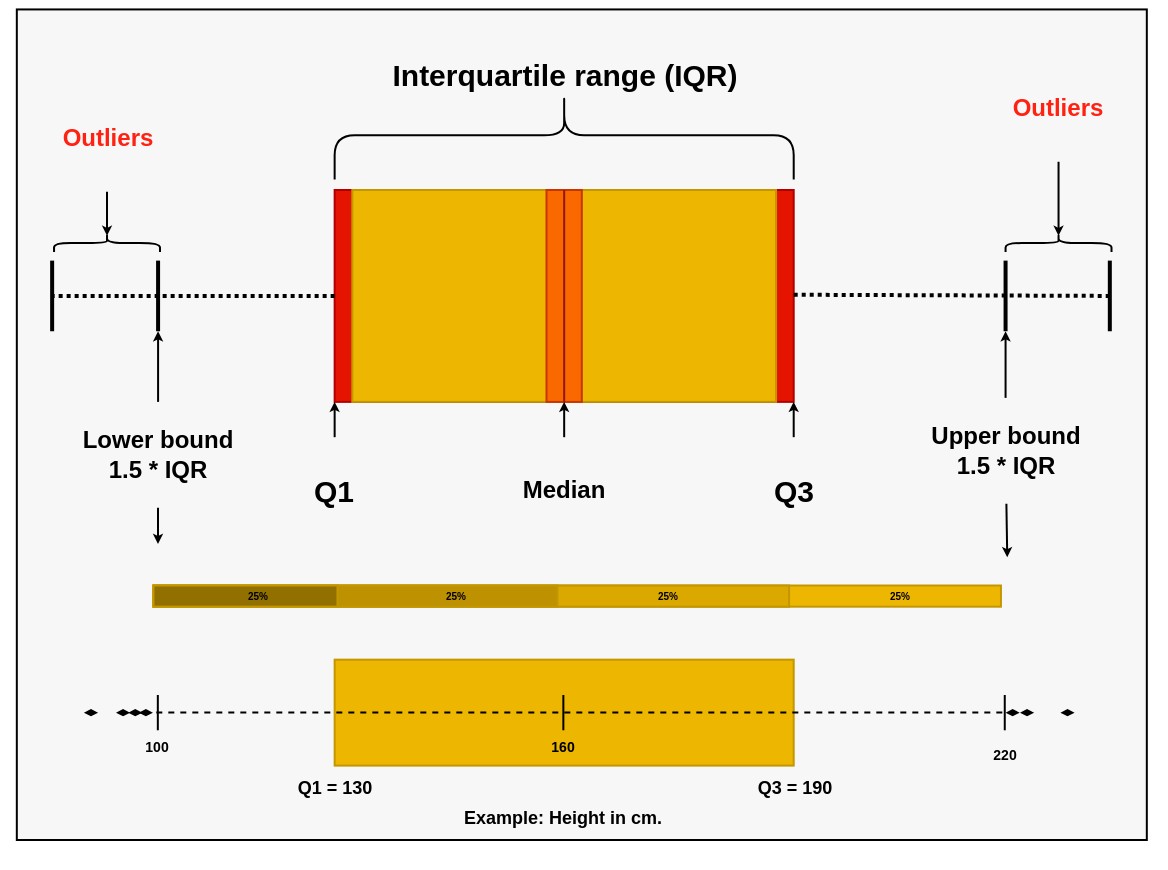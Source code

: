 <mxfile>
    <diagram id="5MKduyX5sb-j90DONGM3" name="Page-1">
        <mxGraphModel dx="479" dy="664" grid="1" gridSize="10" guides="1" tooltips="1" connect="1" arrows="1" fold="1" page="1" pageScale="1" pageWidth="850" pageHeight="1100" math="0" shadow="0">
            <root>
                <mxCell id="0"/>
                <mxCell id="1" parent="0"/>
                <mxCell id="3" value="" style="rounded=0;whiteSpace=wrap;html=1;fillColor=#F7F7F7;container=0;" parent="1" vertex="1">
                    <mxGeometry x="163.41" y="342.72" width="565" height="415.28" as="geometry"/>
                </mxCell>
                <mxCell id="4" value="" style="rounded=0;whiteSpace=wrap;html=1;fillColor=#e51400;fontColor=#ffffff;strokeColor=#B20000;container=0;" parent="1" vertex="1">
                    <mxGeometry x="322.32" y="433" width="229.53" height="105.938" as="geometry"/>
                </mxCell>
                <mxCell id="5" value="" style="rounded=0;whiteSpace=wrap;html=1;fillColor=#EDB600;fontColor=#ffffff;strokeColor=#C49700;container=0;" parent="1" vertex="1">
                    <mxGeometry x="331.148" y="433" width="211.874" height="105.938" as="geometry"/>
                </mxCell>
                <mxCell id="8" value="" style="endArrow=none;html=1;strokeColor=#000000;strokeWidth=2;entryX=0;entryY=0.5;entryDx=0;entryDy=0;startArrow=none;" parent="1" target="4" edge="1">
                    <mxGeometry width="50" height="50" relative="1" as="geometry">
                        <mxPoint x="322.32" y="485.969" as="sourcePoint"/>
                        <mxPoint x="322.32" y="503.625" as="targetPoint"/>
                    </mxGeometry>
                </mxCell>
                <mxCell id="9" value="" style="endArrow=none;html=1;strokeColor=#000000;strokeWidth=2;exitX=0.15;exitY=0.5;exitDx=0;exitDy=0;exitPerimeter=0;dashed=1;dashPattern=1 1;" parent="1" edge="1">
                    <mxGeometry width="50" height="50" relative="1" as="geometry">
                        <mxPoint x="551.85" y="485.368" as="sourcePoint"/>
                        <mxPoint x="710.756" y="485.969" as="targetPoint"/>
                    </mxGeometry>
                </mxCell>
                <mxCell id="12" value="" style="endArrow=none;html=1;strokeColor=#000000;strokeWidth=2;" parent="1" edge="1">
                    <mxGeometry width="50" height="50" relative="1" as="geometry">
                        <mxPoint x="657.787" y="468.312" as="sourcePoint"/>
                        <mxPoint x="657.787" y="503.625" as="targetPoint"/>
                    </mxGeometry>
                </mxCell>
                <mxCell id="13" value="" style="endArrow=none;html=1;strokeColor=#000000;strokeWidth=2;" parent="1" edge="1">
                    <mxGeometry width="50" height="50" relative="1" as="geometry">
                        <mxPoint x="234.039" y="468.312" as="sourcePoint"/>
                        <mxPoint x="234.039" y="503.625" as="targetPoint"/>
                    </mxGeometry>
                </mxCell>
                <mxCell id="18" value="" style="rounded=0;whiteSpace=wrap;html=1;fillColor=#fa6800;fontColor=#000000;strokeColor=#C73500;container=0;" parent="1" vertex="1">
                    <mxGeometry x="428.257" y="433" width="17.656" height="105.938" as="geometry"/>
                </mxCell>
                <mxCell id="19" value="" style="shape=curlyBracket;whiteSpace=wrap;html=1;rounded=1;labelPosition=left;verticalLabelPosition=middle;align=right;verticalAlign=middle;fontColor=#000000;fillColor=#000000;strokeColor=#000000;rotation=90;container=0;" parent="1" vertex="1">
                    <mxGeometry x="415.015" y="290.867" width="44.14" height="229.531" as="geometry"/>
                </mxCell>
                <mxCell id="20" value="&lt;font style=&quot;font-size: 15px;&quot;&gt;Interquartile range (IQR)&lt;/font&gt;" style="text;strokeColor=none;fillColor=none;html=1;fontSize=24;fontStyle=1;verticalAlign=middle;align=center;fontColor=#000000;container=0;" parent="1" vertex="1">
                    <mxGeometry x="348.804" y="338" width="176.562" height="70.625" as="geometry"/>
                </mxCell>
                <mxCell id="67" style="edgeStyle=none;html=1;entryX=0;entryY=1;entryDx=0;entryDy=0;strokeColor=#000000;strokeWidth=1;fontSize=7;fontColor=#000000;startSize=2;endSize=2;" parent="1" source="22" target="4" edge="1">
                    <mxGeometry relative="1" as="geometry"/>
                </mxCell>
                <mxCell id="22" value="&lt;font size=&quot;1&quot; color=&quot;#000000&quot;&gt;&lt;b style=&quot;font-size: 15px;&quot;&gt;Q1&lt;/b&gt;&lt;/font&gt;" style="text;html=1;strokeColor=none;fillColor=none;align=center;verticalAlign=middle;whiteSpace=wrap;rounded=0;container=0;" parent="1" vertex="1">
                    <mxGeometry x="269.352" y="556.594" width="105.937" height="52.969" as="geometry"/>
                </mxCell>
                <mxCell id="68" style="edgeStyle=none;html=1;entryX=1;entryY=1;entryDx=0;entryDy=0;strokeColor=#000000;strokeWidth=1;fontSize=7;fontColor=#000000;startSize=2;endSize=2;" parent="1" source="23" target="4" edge="1">
                    <mxGeometry relative="1" as="geometry"/>
                </mxCell>
                <mxCell id="23" value="&lt;font size=&quot;1&quot; color=&quot;#000000&quot;&gt;&lt;b style=&quot;font-size: 15px;&quot;&gt;Q3&lt;/b&gt;&lt;/font&gt;" style="text;html=1;strokeColor=none;fillColor=none;align=center;verticalAlign=middle;whiteSpace=wrap;rounded=0;container=0;" parent="1" vertex="1">
                    <mxGeometry x="498.882" y="556.594" width="105.937" height="52.969" as="geometry"/>
                </mxCell>
                <mxCell id="27" style="edgeStyle=none;html=1;strokeColor=#000000;strokeWidth=1;fontSize=10;fontColor=#000000;startSize=2;endSize=2;" parent="1" source="25" edge="1">
                    <mxGeometry relative="1" as="geometry">
                        <mxPoint x="234.039" y="503.625" as="targetPoint"/>
                    </mxGeometry>
                </mxCell>
                <mxCell id="102" style="edgeStyle=none;html=1;fontSize=12;strokeColor=#000000;endSize=2;" edge="1" parent="1" source="25">
                    <mxGeometry relative="1" as="geometry">
                        <mxPoint x="234" y="610" as="targetPoint"/>
                    </mxGeometry>
                </mxCell>
                <mxCell id="25" value="&lt;font style=&quot;font-size: 12px;&quot; color=&quot;#000000&quot;&gt;&lt;b style=&quot;&quot;&gt;Lower bound&lt;br&gt;1.5 * IQR&lt;br&gt;&lt;/b&gt;&lt;/font&gt;" style="text;html=1;strokeColor=none;fillColor=none;align=center;verticalAlign=middle;whiteSpace=wrap;rounded=0;container=0;" parent="1" vertex="1">
                    <mxGeometry x="181.071" y="538.938" width="105.937" height="52.969" as="geometry"/>
                </mxCell>
                <mxCell id="28" style="edgeStyle=none;html=1;strokeColor=#000000;strokeWidth=1;fontSize=10;fontColor=#000000;startSize=2;endSize=2;" parent="1" source="26" edge="1">
                    <mxGeometry relative="1" as="geometry">
                        <mxPoint x="657.787" y="503.625" as="targetPoint"/>
                    </mxGeometry>
                </mxCell>
                <mxCell id="105" style="edgeStyle=none;html=1;entryX=1.005;entryY=0.133;entryDx=0;entryDy=0;entryPerimeter=0;strokeColor=#000000;fontSize=12;startSize=2;endSize=2;" edge="1" parent="1" source="26" target="78">
                    <mxGeometry relative="1" as="geometry"/>
                </mxCell>
                <mxCell id="26" value="&lt;font style=&quot;font-size: 12px;&quot; color=&quot;#000000&quot;&gt;&lt;b&gt;Upper bound&lt;br&gt;1.5 * IQR&lt;br&gt;&lt;/b&gt;&lt;/font&gt;" style="text;html=1;strokeColor=none;fillColor=none;align=center;verticalAlign=middle;whiteSpace=wrap;rounded=0;container=0;" parent="1" vertex="1">
                    <mxGeometry x="604.819" y="536.938" width="105.937" height="52.969" as="geometry"/>
                </mxCell>
                <mxCell id="32" value="" style="endArrow=none;html=1;strokeColor=#000000;strokeWidth=2;exitX=0;exitY=0.5;exitDx=0;exitDy=0;dashed=1;dashPattern=1 1;" parent="1" source="4" edge="1">
                    <mxGeometry width="50" height="50" relative="1" as="geometry">
                        <mxPoint x="234.039" y="485.969" as="sourcePoint"/>
                        <mxPoint x="181.071" y="485.969" as="targetPoint"/>
                    </mxGeometry>
                </mxCell>
                <mxCell id="37" value="" style="endArrow=none;html=1;strokeColor=#000000;strokeWidth=2;entryX=0;entryY=0.5;entryDx=0;entryDy=0;startArrow=none;" parent="1" edge="1">
                    <mxGeometry width="50" height="50" relative="1" as="geometry">
                        <mxPoint x="304.664" y="485.969" as="sourcePoint"/>
                        <mxPoint x="304.664" y="485.969" as="targetPoint"/>
                    </mxGeometry>
                </mxCell>
                <mxCell id="41" value="&lt;b style=&quot;&quot;&gt;&lt;font style=&quot;font-size: 12px;&quot; color=&quot;#ff2212&quot;&gt;Outliers&lt;/font&gt;&lt;/b&gt;" style="text;html=1;strokeColor=none;fillColor=none;align=center;verticalAlign=middle;whiteSpace=wrap;rounded=0;container=0;" parent="1" vertex="1">
                    <mxGeometry x="155.54" y="380.906" width="105.937" height="52.969" as="geometry"/>
                </mxCell>
                <mxCell id="52" style="edgeStyle=none;html=1;strokeColor=#000000;strokeWidth=1;fontSize=8;fontColor=#FF2212;startSize=2;endSize=2;entryX=0.5;entryY=1;entryDx=0;entryDy=0;" parent="1" source="48" target="18" edge="1">
                    <mxGeometry relative="1" as="geometry">
                        <mxPoint x="437.085" y="556.594" as="targetPoint"/>
                    </mxGeometry>
                </mxCell>
                <mxCell id="48" value="&lt;font size=&quot;1&quot; color=&quot;#000000&quot;&gt;&lt;b style=&quot;font-size: 12px;&quot;&gt;Median&lt;/b&gt;&lt;/font&gt;" style="text;html=1;strokeColor=none;fillColor=none;align=center;verticalAlign=middle;whiteSpace=wrap;rounded=0;container=0;" parent="1" vertex="1">
                    <mxGeometry x="384.117" y="556.594" width="105.937" height="52.969" as="geometry"/>
                </mxCell>
                <mxCell id="50" value="" style="endArrow=none;html=1;strokeColor=#96140B;strokeWidth=1;fontSize=8;fontColor=#FF2212;startSize=2;endSize=2;" parent="1" edge="1">
                    <mxGeometry width="50" height="50" relative="1" as="geometry">
                        <mxPoint x="437.085" y="538.938" as="sourcePoint"/>
                        <mxPoint x="437.085" y="433" as="targetPoint"/>
                    </mxGeometry>
                </mxCell>
                <mxCell id="54" value="" style="endArrow=none;html=1;strokeColor=#000000;strokeWidth=1;" parent="1" edge="1">
                    <mxGeometry width="50" height="50" relative="1" as="geometry">
                        <mxPoint x="233.916" y="685.484" as="sourcePoint"/>
                        <mxPoint x="233.916" y="703.141" as="targetPoint"/>
                    </mxGeometry>
                </mxCell>
                <mxCell id="63" value="" style="rounded=0;whiteSpace=wrap;html=1;strokeColor=#C49700;fontSize=7;fontColor=#000000;fillColor=#EDB600;container=0;" parent="1" vertex="1">
                    <mxGeometry x="322.32" y="667.828" width="229.53" height="52.969" as="geometry"/>
                </mxCell>
                <mxCell id="55" value="" style="endArrow=none;html=1;strokeColor=#000000;strokeWidth=1;startArrow=none;dashed=1;" parent="1" edge="1">
                    <mxGeometry width="50" height="50" relative="1" as="geometry">
                        <mxPoint x="233.156" y="694.312" as="sourcePoint"/>
                        <mxPoint x="657.787" y="694.312" as="targetPoint"/>
                    </mxGeometry>
                </mxCell>
                <mxCell id="57" value="" style="endArrow=none;html=1;strokeColor=#000000;strokeWidth=1;" parent="1" edge="1">
                    <mxGeometry width="50" height="50" relative="1" as="geometry">
                        <mxPoint x="657.381" y="685.484" as="sourcePoint"/>
                        <mxPoint x="657.381" y="703.141" as="targetPoint"/>
                    </mxGeometry>
                </mxCell>
                <mxCell id="58" value="" style="endArrow=none;html=1;strokeColor=#000000;strokeWidth=1;" parent="1" edge="1">
                    <mxGeometry width="50" height="50" relative="1" as="geometry">
                        <mxPoint x="436.679" y="685.484" as="sourcePoint"/>
                        <mxPoint x="436.679" y="703.141" as="targetPoint"/>
                    </mxGeometry>
                </mxCell>
                <mxCell id="59" value="&lt;font size=&quot;1&quot; color=&quot;#000000&quot;&gt;&lt;b style=&quot;font-size: 9px;&quot;&gt;Example: Height in cm.&lt;/b&gt;&lt;/font&gt;" style="text;html=1;strokeColor=none;fillColor=none;align=center;verticalAlign=middle;whiteSpace=wrap;rounded=0;fontSize=8;fontColor=#FF2212;container=0;" parent="1" vertex="1">
                    <mxGeometry x="344.39" y="719.031" width="185.39" height="52.969" as="geometry"/>
                </mxCell>
                <mxCell id="60" value="&lt;font size=&quot;1&quot; color=&quot;#000000&quot;&gt;&lt;b style=&quot;font-size: 7px;&quot;&gt;100&lt;/b&gt;&lt;/font&gt;" style="text;html=1;strokeColor=none;fillColor=none;align=center;verticalAlign=middle;whiteSpace=wrap;rounded=0;fontSize=8;fontColor=#FF2212;container=0;" parent="1" vertex="1">
                    <mxGeometry x="216.383" y="701.375" width="35.312" height="17.656" as="geometry"/>
                </mxCell>
                <mxCell id="61" value="&lt;font size=&quot;1&quot; color=&quot;#000000&quot;&gt;&lt;b style=&quot;font-size: 7px;&quot;&gt;220&lt;/b&gt;&lt;/font&gt;" style="text;html=1;strokeColor=none;fillColor=none;align=center;verticalAlign=middle;whiteSpace=wrap;rounded=0;fontSize=8;fontColor=#FF2212;container=0;" parent="1" vertex="1">
                    <mxGeometry x="640.131" y="704.906" width="35.312" height="17.656" as="geometry"/>
                </mxCell>
                <mxCell id="62" value="&lt;font size=&quot;1&quot; color=&quot;#000000&quot;&gt;&lt;b style=&quot;font-size: 7px;&quot;&gt;160&lt;/b&gt;&lt;/font&gt;" style="text;html=1;strokeColor=none;fillColor=none;align=center;verticalAlign=middle;whiteSpace=wrap;rounded=0;fontSize=8;fontColor=#FF2212;container=0;" parent="1" vertex="1">
                    <mxGeometry x="419.429" y="701.375" width="35.312" height="17.656" as="geometry"/>
                </mxCell>
                <mxCell id="66" value="&lt;font size=&quot;1&quot; color=&quot;#000000&quot;&gt;&lt;b style=&quot;font-size: 9px;&quot;&gt;Q1 = 130&lt;/b&gt;&lt;/font&gt;" style="text;html=1;strokeColor=none;fillColor=none;align=center;verticalAlign=middle;whiteSpace=wrap;rounded=0;fontSize=8;fontColor=#FF2212;container=0;" parent="1" vertex="1">
                    <mxGeometry x="287.008" y="722.562" width="70.625" height="17.656" as="geometry"/>
                </mxCell>
                <mxCell id="69" value="&lt;font size=&quot;1&quot; color=&quot;#000000&quot;&gt;&lt;b style=&quot;font-size: 9px;&quot;&gt;Q3 = 190&lt;/b&gt;&lt;/font&gt;" style="text;html=1;strokeColor=none;fillColor=none;align=center;verticalAlign=middle;whiteSpace=wrap;rounded=0;fontSize=8;fontColor=#FF2212;container=0;" parent="1" vertex="1">
                    <mxGeometry x="516.538" y="722.562" width="70.625" height="17.656" as="geometry"/>
                </mxCell>
                <mxCell id="82" value="" style="endArrow=none;html=1;strokeColor=#000000;strokeWidth=2;" parent="1" edge="1">
                    <mxGeometry width="50" height="50" relative="1" as="geometry">
                        <mxPoint x="709.908" y="468.312" as="sourcePoint"/>
                        <mxPoint x="709.908" y="503.625" as="targetPoint"/>
                    </mxGeometry>
                </mxCell>
                <mxCell id="83" value="" style="endArrow=none;html=1;strokeColor=#000000;strokeWidth=2;" parent="1" edge="1">
                    <mxGeometry width="50" height="50" relative="1" as="geometry">
                        <mxPoint x="181.071" y="468.312" as="sourcePoint"/>
                        <mxPoint x="181.071" y="503.625" as="targetPoint"/>
                    </mxGeometry>
                </mxCell>
                <mxCell id="84" value="" style="shape=curlyBracket;whiteSpace=wrap;html=1;rounded=1;labelPosition=left;verticalLabelPosition=middle;align=right;verticalAlign=middle;strokeColor=#000000;fontSize=5;fontColor=#000000;fillColor=#917000;rotation=90;container=0;" parent="1" vertex="1">
                    <mxGeometry x="204.024" y="433" width="8.969" height="52.969" as="geometry"/>
                </mxCell>
                <mxCell id="45" style="html=1;entryX=0.1;entryY=0.5;entryDx=0;entryDy=0;strokeColor=#000000;strokeWidth=1;fontSize=10;fontColor=#FF2212;startSize=2;endSize=2;entryPerimeter=0;" parent="1" source="41" target="84" edge="1">
                    <mxGeometry relative="1" as="geometry">
                        <mxPoint x="287.008" y="468.312" as="targetPoint"/>
                    </mxGeometry>
                </mxCell>
                <mxCell id="86" value="&lt;b style=&quot;&quot;&gt;&lt;font style=&quot;font-size: 12px;&quot; color=&quot;#ff2212&quot;&gt;Outliers&lt;/font&gt;&lt;/b&gt;" style="text;html=1;strokeColor=none;fillColor=none;align=center;verticalAlign=middle;whiteSpace=wrap;rounded=0;container=0;" parent="1" vertex="1">
                    <mxGeometry x="631.303" y="365.906" width="105.937" height="52.969" as="geometry"/>
                </mxCell>
                <mxCell id="87" value="" style="shape=curlyBracket;whiteSpace=wrap;html=1;rounded=1;labelPosition=left;verticalLabelPosition=middle;align=right;verticalAlign=middle;strokeColor=#000000;fontSize=5;fontColor=#000000;fillColor=#917000;rotation=90;container=0;" parent="1" vertex="1">
                    <mxGeometry x="679.787" y="433" width="8.969" height="52.969" as="geometry"/>
                </mxCell>
                <mxCell id="85" style="html=1;entryX=0.1;entryY=0.5;entryDx=0;entryDy=0;strokeColor=#000000;strokeWidth=1;fontSize=10;fontColor=#FF2212;startSize=2;endSize=2;entryPerimeter=0;" parent="1" source="86" target="87" edge="1">
                    <mxGeometry relative="1" as="geometry">
                        <mxPoint x="762.771" y="468.312" as="targetPoint"/>
                    </mxGeometry>
                </mxCell>
                <mxCell id="88" value="" style="rhombus;whiteSpace=wrap;html=1;strokeColor=none;fontSize=10;fontColor=#ffffff;fillColor=#000000;container=0;" parent="1" vertex="1">
                    <mxGeometry x="224.399" y="692.547" width="7.062" height="3.531" as="geometry"/>
                </mxCell>
                <mxCell id="89" value="" style="rhombus;whiteSpace=wrap;html=1;strokeColor=none;fontSize=10;fontColor=#ffffff;fillColor=#000000;container=0;" parent="1" vertex="1">
                    <mxGeometry x="212.993" y="692.547" width="7.062" height="3.531" as="geometry"/>
                </mxCell>
                <mxCell id="90" value="" style="rhombus;whiteSpace=wrap;html=1;strokeColor=none;fontSize=10;fontColor=#ffffff;fillColor=#000000;container=0;" parent="1" vertex="1">
                    <mxGeometry x="219.102" y="692.547" width="7.062" height="3.531" as="geometry"/>
                </mxCell>
                <mxCell id="91" value="" style="rhombus;whiteSpace=wrap;html=1;strokeColor=none;fontSize=10;fontColor=#ffffff;fillColor=#000000;container=0;" parent="1" vertex="1">
                    <mxGeometry x="196.961" y="692.547" width="7.062" height="3.531" as="geometry"/>
                </mxCell>
                <mxCell id="92" value="" style="rhombus;whiteSpace=wrap;html=1;strokeColor=none;fontSize=10;fontColor=#ffffff;fillColor=#000000;container=0;" parent="1" vertex="1">
                    <mxGeometry x="685.225" y="692.547" width="7.062" height="3.531" as="geometry"/>
                </mxCell>
                <mxCell id="93" value="" style="rhombus;whiteSpace=wrap;html=1;strokeColor=none;fontSize=10;fontColor=#ffffff;fillColor=#000000;container=0;" parent="1" vertex="1">
                    <mxGeometry x="664.991" y="692.547" width="7.062" height="3.531" as="geometry"/>
                </mxCell>
                <mxCell id="94" value="" style="rhombus;whiteSpace=wrap;html=1;strokeColor=none;fontSize=10;fontColor=#ffffff;fillColor=#000000;container=0;" parent="1" vertex="1">
                    <mxGeometry x="657.787" y="692.547" width="7.062" height="3.531" as="geometry"/>
                </mxCell>
                <mxCell id="101" value="" style="group" vertex="1" connectable="0" parent="1">
                    <mxGeometry x="233.723" y="609.562" width="424.368" height="52.969" as="geometry"/>
                </mxCell>
                <mxCell id="99" value="" style="group" vertex="1" connectable="0" parent="101">
                    <mxGeometry y="21.188" width="423.748" height="31.781" as="geometry"/>
                </mxCell>
                <mxCell id="70" value="" style="rounded=0;whiteSpace=wrap;html=1;strokeColor=#C49700;fontSize=7;fontColor=#000000;fillColor=#EDB600;container=0;" parent="99" vertex="1">
                    <mxGeometry x="-2" width="423.748" height="10.594" as="geometry"/>
                </mxCell>
                <mxCell id="71" value="" style="rounded=0;whiteSpace=wrap;html=1;strokeColor=#C49700;fontSize=7;fontColor=#000000;fillColor=#DBA800;container=0;" parent="99" vertex="1">
                    <mxGeometry x="-2" width="317.811" height="10.594" as="geometry"/>
                </mxCell>
                <mxCell id="72" value="" style="rounded=0;whiteSpace=wrap;html=1;strokeColor=#C49700;fontSize=7;fontColor=#000000;fillColor=#BD9100;container=0;" parent="99" vertex="1">
                    <mxGeometry x="-2" width="202" height="10.59" as="geometry"/>
                </mxCell>
                <mxCell id="73" value="" style="rounded=0;whiteSpace=wrap;html=1;strokeColor=#C49700;fontSize=7;fontColor=#000000;fillColor=#917000;container=0;" parent="99" vertex="1">
                    <mxGeometry x="-2" width="92" height="10.59" as="geometry"/>
                </mxCell>
                <mxCell id="75" value="&lt;font style=&quot;font-size: 5px;&quot;&gt;&lt;b&gt;25%&lt;/b&gt;&lt;/font&gt;" style="text;html=1;strokeColor=none;fillColor=none;align=center;verticalAlign=middle;whiteSpace=wrap;rounded=0;fontSize=7;fontColor=#000000;container=0;" parent="99" vertex="1">
                    <mxGeometry x="96.277" y="-21.188" width="105.937" height="52.969" as="geometry"/>
                </mxCell>
                <mxCell id="76" value="&lt;font style=&quot;font-size: 5px;&quot;&gt;&lt;b&gt;25%&lt;/b&gt;&lt;/font&gt;" style="text;html=1;strokeColor=none;fillColor=none;align=center;verticalAlign=middle;whiteSpace=wrap;rounded=0;fontSize=7;fontColor=#000000;container=0;" parent="99" vertex="1">
                    <mxGeometry x="202.214" y="-21.188" width="105.937" height="52.969" as="geometry"/>
                </mxCell>
                <mxCell id="78" value="&lt;font style=&quot;font-size: 5px;&quot;&gt;&lt;b&gt;25%&lt;/b&gt;&lt;/font&gt;" style="text;html=1;strokeColor=none;fillColor=none;align=center;verticalAlign=middle;whiteSpace=wrap;rounded=0;fontSize=7;fontColor=#000000;container=0;" parent="101" vertex="1">
                    <mxGeometry x="318.431" width="105.937" height="52.969" as="geometry"/>
                </mxCell>
                <mxCell id="74" value="&lt;font style=&quot;font-size: 5px;&quot;&gt;&lt;b&gt;25%&lt;/b&gt;&lt;/font&gt;" style="text;html=1;strokeColor=none;fillColor=none;align=center;verticalAlign=middle;whiteSpace=wrap;rounded=0;fontSize=7;fontColor=#000000;container=0;" parent="101" vertex="1">
                    <mxGeometry x="-2.38" width="105.937" height="52.969" as="geometry"/>
                </mxCell>
            </root>
        </mxGraphModel>
    </diagram>
</mxfile>